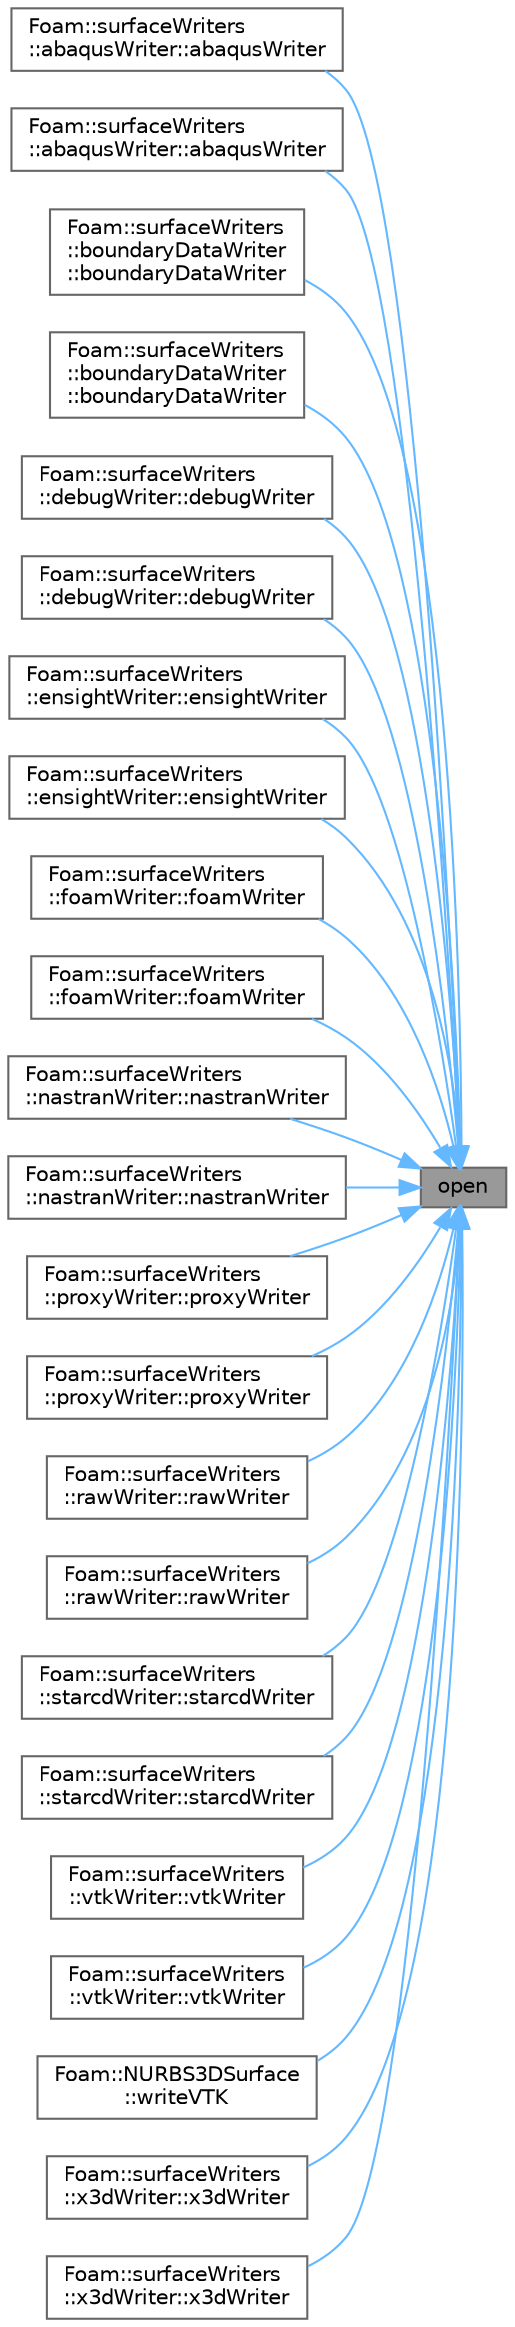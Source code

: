 digraph "open"
{
 // LATEX_PDF_SIZE
  bgcolor="transparent";
  edge [fontname=Helvetica,fontsize=10,labelfontname=Helvetica,labelfontsize=10];
  node [fontname=Helvetica,fontsize=10,shape=box,height=0.2,width=0.4];
  rankdir="RL";
  Node1 [id="Node000001",label="open",height=0.2,width=0.4,color="gray40", fillcolor="grey60", style="filled", fontcolor="black",tooltip=" "];
  Node1 -> Node2 [id="edge1_Node000001_Node000002",dir="back",color="steelblue1",style="solid",tooltip=" "];
  Node2 [id="Node000002",label="Foam::surfaceWriters\l::abaqusWriter::abaqusWriter",height=0.2,width=0.4,color="grey40", fillcolor="white", style="filled",URL="$classFoam_1_1surfaceWriters_1_1abaqusWriter.html#a0cc488c47d561109de41ffa92c2db0dc",tooltip=" "];
  Node1 -> Node3 [id="edge2_Node000001_Node000003",dir="back",color="steelblue1",style="solid",tooltip=" "];
  Node3 [id="Node000003",label="Foam::surfaceWriters\l::abaqusWriter::abaqusWriter",height=0.2,width=0.4,color="grey40", fillcolor="white", style="filled",URL="$classFoam_1_1surfaceWriters_1_1abaqusWriter.html#a93946183e0b8f7e35705383f1bf0b604",tooltip=" "];
  Node1 -> Node4 [id="edge3_Node000001_Node000004",dir="back",color="steelblue1",style="solid",tooltip=" "];
  Node4 [id="Node000004",label="Foam::surfaceWriters\l::boundaryDataWriter\l::boundaryDataWriter",height=0.2,width=0.4,color="grey40", fillcolor="white", style="filled",URL="$classFoam_1_1surfaceWriters_1_1boundaryDataWriter.html#a02d278d617107d3594475733f94751a1",tooltip=" "];
  Node1 -> Node5 [id="edge4_Node000001_Node000005",dir="back",color="steelblue1",style="solid",tooltip=" "];
  Node5 [id="Node000005",label="Foam::surfaceWriters\l::boundaryDataWriter\l::boundaryDataWriter",height=0.2,width=0.4,color="grey40", fillcolor="white", style="filled",URL="$classFoam_1_1surfaceWriters_1_1boundaryDataWriter.html#a259e3cbe7927dc0c7ccc96499bf56e80",tooltip=" "];
  Node1 -> Node6 [id="edge5_Node000001_Node000006",dir="back",color="steelblue1",style="solid",tooltip=" "];
  Node6 [id="Node000006",label="Foam::surfaceWriters\l::debugWriter::debugWriter",height=0.2,width=0.4,color="grey40", fillcolor="white", style="filled",URL="$classFoam_1_1surfaceWriters_1_1debugWriter.html#a434e138fb1789e4d6c137ee702d0904c",tooltip=" "];
  Node1 -> Node7 [id="edge6_Node000001_Node000007",dir="back",color="steelblue1",style="solid",tooltip=" "];
  Node7 [id="Node000007",label="Foam::surfaceWriters\l::debugWriter::debugWriter",height=0.2,width=0.4,color="grey40", fillcolor="white", style="filled",URL="$classFoam_1_1surfaceWriters_1_1debugWriter.html#a656a3e5215153db202214182eb2a5279",tooltip=" "];
  Node1 -> Node8 [id="edge7_Node000001_Node000008",dir="back",color="steelblue1",style="solid",tooltip=" "];
  Node8 [id="Node000008",label="Foam::surfaceWriters\l::ensightWriter::ensightWriter",height=0.2,width=0.4,color="grey40", fillcolor="white", style="filled",URL="$classFoam_1_1surfaceWriters_1_1ensightWriter.html#a93de5e29c015d9b839a961b42682803e",tooltip=" "];
  Node1 -> Node9 [id="edge8_Node000001_Node000009",dir="back",color="steelblue1",style="solid",tooltip=" "];
  Node9 [id="Node000009",label="Foam::surfaceWriters\l::ensightWriter::ensightWriter",height=0.2,width=0.4,color="grey40", fillcolor="white", style="filled",URL="$classFoam_1_1surfaceWriters_1_1ensightWriter.html#a7a4ed988809063a87ac2b4f9bc218265",tooltip=" "];
  Node1 -> Node10 [id="edge9_Node000001_Node000010",dir="back",color="steelblue1",style="solid",tooltip=" "];
  Node10 [id="Node000010",label="Foam::surfaceWriters\l::foamWriter::foamWriter",height=0.2,width=0.4,color="grey40", fillcolor="white", style="filled",URL="$classFoam_1_1surfaceWriters_1_1foamWriter.html#ae10633428c67595495ac3692f6945933",tooltip=" "];
  Node1 -> Node11 [id="edge10_Node000001_Node000011",dir="back",color="steelblue1",style="solid",tooltip=" "];
  Node11 [id="Node000011",label="Foam::surfaceWriters\l::foamWriter::foamWriter",height=0.2,width=0.4,color="grey40", fillcolor="white", style="filled",URL="$classFoam_1_1surfaceWriters_1_1foamWriter.html#a9e45af409e1c7e70da6239855a872e1b",tooltip=" "];
  Node1 -> Node12 [id="edge11_Node000001_Node000012",dir="back",color="steelblue1",style="solid",tooltip=" "];
  Node12 [id="Node000012",label="Foam::surfaceWriters\l::nastranWriter::nastranWriter",height=0.2,width=0.4,color="grey40", fillcolor="white", style="filled",URL="$classFoam_1_1surfaceWriters_1_1nastranWriter.html#a473dd9d085a69924a81afc3e012b49c9",tooltip=" "];
  Node1 -> Node13 [id="edge12_Node000001_Node000013",dir="back",color="steelblue1",style="solid",tooltip=" "];
  Node13 [id="Node000013",label="Foam::surfaceWriters\l::nastranWriter::nastranWriter",height=0.2,width=0.4,color="grey40", fillcolor="white", style="filled",URL="$classFoam_1_1surfaceWriters_1_1nastranWriter.html#aaeb51765cf151a17077a54d1be12d46e",tooltip=" "];
  Node1 -> Node14 [id="edge13_Node000001_Node000014",dir="back",color="steelblue1",style="solid",tooltip=" "];
  Node14 [id="Node000014",label="Foam::surfaceWriters\l::proxyWriter::proxyWriter",height=0.2,width=0.4,color="grey40", fillcolor="white", style="filled",URL="$classFoam_1_1surfaceWriters_1_1proxyWriter.html#a9f0b933b3d616827804e9f32eab9a22f",tooltip=" "];
  Node1 -> Node15 [id="edge14_Node000001_Node000015",dir="back",color="steelblue1",style="solid",tooltip=" "];
  Node15 [id="Node000015",label="Foam::surfaceWriters\l::proxyWriter::proxyWriter",height=0.2,width=0.4,color="grey40", fillcolor="white", style="filled",URL="$classFoam_1_1surfaceWriters_1_1proxyWriter.html#a41ab790a790f1894cac2256b15b8d4ae",tooltip=" "];
  Node1 -> Node16 [id="edge15_Node000001_Node000016",dir="back",color="steelblue1",style="solid",tooltip=" "];
  Node16 [id="Node000016",label="Foam::surfaceWriters\l::rawWriter::rawWriter",height=0.2,width=0.4,color="grey40", fillcolor="white", style="filled",URL="$classFoam_1_1surfaceWriters_1_1rawWriter.html#ad260c84911d7d5cdcad298fa99dd0342",tooltip=" "];
  Node1 -> Node17 [id="edge16_Node000001_Node000017",dir="back",color="steelblue1",style="solid",tooltip=" "];
  Node17 [id="Node000017",label="Foam::surfaceWriters\l::rawWriter::rawWriter",height=0.2,width=0.4,color="grey40", fillcolor="white", style="filled",URL="$classFoam_1_1surfaceWriters_1_1rawWriter.html#a14b65cc0d74ce3288711609bbeb1b1b0",tooltip=" "];
  Node1 -> Node18 [id="edge17_Node000001_Node000018",dir="back",color="steelblue1",style="solid",tooltip=" "];
  Node18 [id="Node000018",label="Foam::surfaceWriters\l::starcdWriter::starcdWriter",height=0.2,width=0.4,color="grey40", fillcolor="white", style="filled",URL="$classFoam_1_1surfaceWriters_1_1starcdWriter.html#ad4e0ee2effa22dbd226dc1c342c2b45d",tooltip=" "];
  Node1 -> Node19 [id="edge18_Node000001_Node000019",dir="back",color="steelblue1",style="solid",tooltip=" "];
  Node19 [id="Node000019",label="Foam::surfaceWriters\l::starcdWriter::starcdWriter",height=0.2,width=0.4,color="grey40", fillcolor="white", style="filled",URL="$classFoam_1_1surfaceWriters_1_1starcdWriter.html#aa3da09b73660c1e28eb7c73b1c11e776",tooltip=" "];
  Node1 -> Node20 [id="edge19_Node000001_Node000020",dir="back",color="steelblue1",style="solid",tooltip=" "];
  Node20 [id="Node000020",label="Foam::surfaceWriters\l::vtkWriter::vtkWriter",height=0.2,width=0.4,color="grey40", fillcolor="white", style="filled",URL="$classFoam_1_1surfaceWriters_1_1vtkWriter.html#a66afd9dc2689edf2c2af0452c9cfc3ba",tooltip=" "];
  Node1 -> Node21 [id="edge20_Node000001_Node000021",dir="back",color="steelblue1",style="solid",tooltip=" "];
  Node21 [id="Node000021",label="Foam::surfaceWriters\l::vtkWriter::vtkWriter",height=0.2,width=0.4,color="grey40", fillcolor="white", style="filled",URL="$classFoam_1_1surfaceWriters_1_1vtkWriter.html#aa4c1ad570007e05303949c1a83685f25",tooltip=" "];
  Node1 -> Node22 [id="edge21_Node000001_Node000022",dir="back",color="steelblue1",style="solid",tooltip=" "];
  Node22 [id="Node000022",label="Foam::NURBS3DSurface\l::writeVTK",height=0.2,width=0.4,color="grey40", fillcolor="white", style="filled",URL="$classFoam_1_1NURBS3DSurface.html#a268bfed46bf54222b30e69d40b5c5ab9",tooltip=" "];
  Node1 -> Node23 [id="edge22_Node000001_Node000023",dir="back",color="steelblue1",style="solid",tooltip=" "];
  Node23 [id="Node000023",label="Foam::surfaceWriters\l::x3dWriter::x3dWriter",height=0.2,width=0.4,color="grey40", fillcolor="white", style="filled",URL="$classFoam_1_1surfaceWriters_1_1x3dWriter.html#a100b7b52311aebfba1c785c117c69b73",tooltip=" "];
  Node1 -> Node24 [id="edge23_Node000001_Node000024",dir="back",color="steelblue1",style="solid",tooltip=" "];
  Node24 [id="Node000024",label="Foam::surfaceWriters\l::x3dWriter::x3dWriter",height=0.2,width=0.4,color="grey40", fillcolor="white", style="filled",URL="$classFoam_1_1surfaceWriters_1_1x3dWriter.html#a1604d0a5b94c220e956b3ba020371208",tooltip=" "];
}

